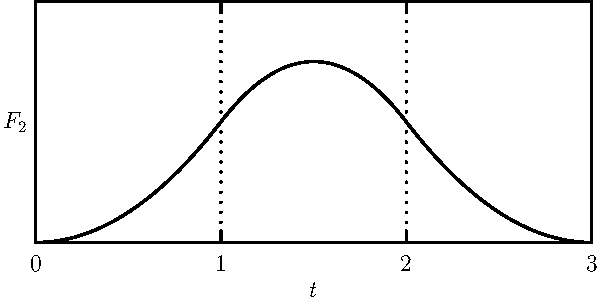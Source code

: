 import graph;
defaultpen(1.25);

size(300,150,IgnoreAspect);
scale(Linear,Linear);

xlimits(0,1);
ylimits(0,1);

int N=100;
real tmax=3.0;
real[] t,f;

for(int i=0; i<=N; ++i) {

  t[i] = (tmax*i)/N;

  if (t[i] < 0) {f[i] = 0.0;} 
  else if (t[i] < 1) {f[i] = 0.5*t[i]^2;}
  else if (t[i] < 2) {f[i] = 0.5*(-2*t[i]^2+6*t[i]-3);}
  else if (t[i] <= 3) {f[i] = 0.5*(3-t[i])^2;}
  else {f[i] = 0.0;}

}

draw(graph(t,f),black);

xaxis("$t$",BottomTop,LeftTicks(3));
yaxis("$F_2$",LeftRight);

xequals(1,dotted);
xequals(2,dotted);